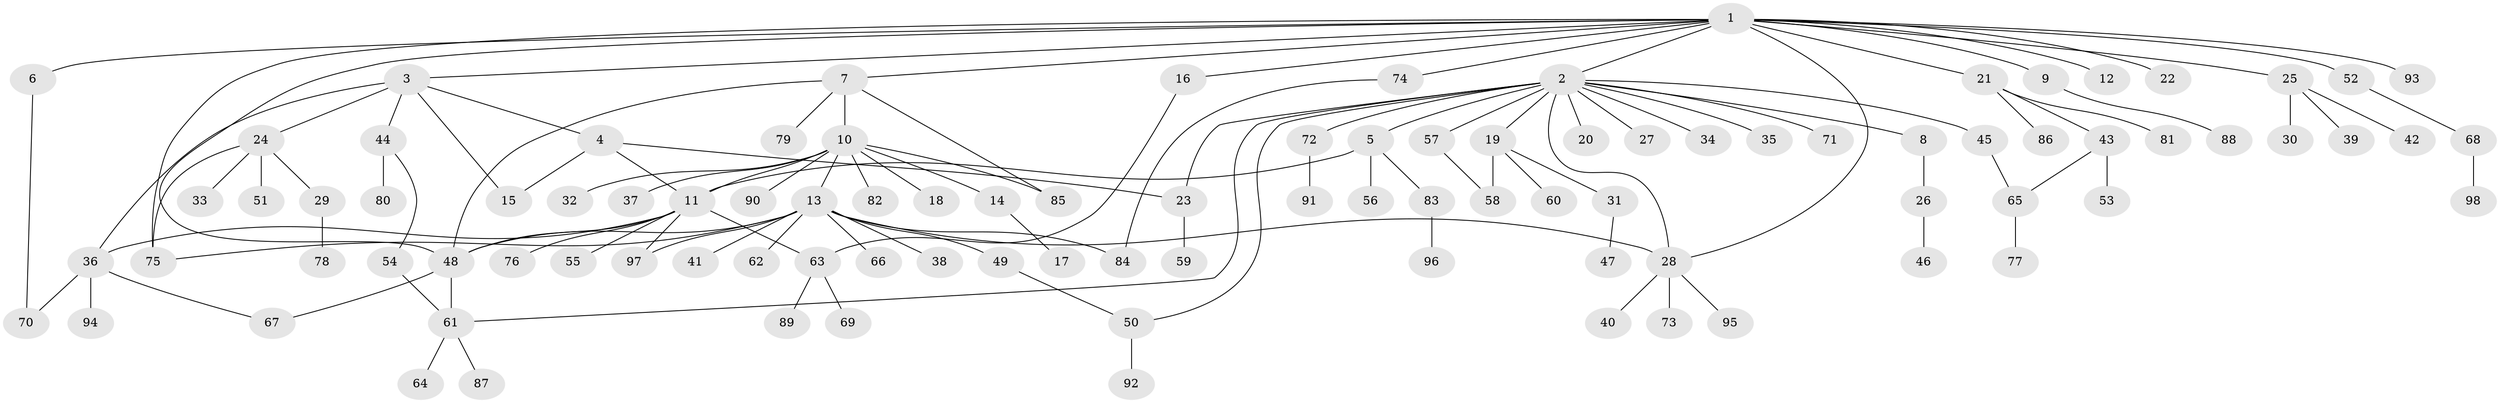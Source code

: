// Generated by graph-tools (version 1.1) at 2025/46/03/09/25 04:46:59]
// undirected, 98 vertices, 120 edges
graph export_dot {
graph [start="1"]
  node [color=gray90,style=filled];
  1;
  2;
  3;
  4;
  5;
  6;
  7;
  8;
  9;
  10;
  11;
  12;
  13;
  14;
  15;
  16;
  17;
  18;
  19;
  20;
  21;
  22;
  23;
  24;
  25;
  26;
  27;
  28;
  29;
  30;
  31;
  32;
  33;
  34;
  35;
  36;
  37;
  38;
  39;
  40;
  41;
  42;
  43;
  44;
  45;
  46;
  47;
  48;
  49;
  50;
  51;
  52;
  53;
  54;
  55;
  56;
  57;
  58;
  59;
  60;
  61;
  62;
  63;
  64;
  65;
  66;
  67;
  68;
  69;
  70;
  71;
  72;
  73;
  74;
  75;
  76;
  77;
  78;
  79;
  80;
  81;
  82;
  83;
  84;
  85;
  86;
  87;
  88;
  89;
  90;
  91;
  92;
  93;
  94;
  95;
  96;
  97;
  98;
  1 -- 2;
  1 -- 3;
  1 -- 6;
  1 -- 7;
  1 -- 9;
  1 -- 12;
  1 -- 16;
  1 -- 21;
  1 -- 22;
  1 -- 25;
  1 -- 28;
  1 -- 48;
  1 -- 52;
  1 -- 74;
  1 -- 75;
  1 -- 93;
  2 -- 5;
  2 -- 8;
  2 -- 19;
  2 -- 20;
  2 -- 23;
  2 -- 27;
  2 -- 28;
  2 -- 34;
  2 -- 35;
  2 -- 45;
  2 -- 50;
  2 -- 57;
  2 -- 61;
  2 -- 71;
  2 -- 72;
  3 -- 4;
  3 -- 15;
  3 -- 24;
  3 -- 36;
  3 -- 44;
  4 -- 11;
  4 -- 15;
  4 -- 23;
  5 -- 11;
  5 -- 56;
  5 -- 83;
  6 -- 70;
  7 -- 10;
  7 -- 48;
  7 -- 79;
  7 -- 85;
  8 -- 26;
  9 -- 88;
  10 -- 11;
  10 -- 13;
  10 -- 14;
  10 -- 18;
  10 -- 32;
  10 -- 37;
  10 -- 82;
  10 -- 85;
  10 -- 90;
  11 -- 36;
  11 -- 48;
  11 -- 55;
  11 -- 63;
  11 -- 76;
  11 -- 97;
  13 -- 28;
  13 -- 38;
  13 -- 41;
  13 -- 48;
  13 -- 49;
  13 -- 62;
  13 -- 66;
  13 -- 75;
  13 -- 84;
  13 -- 97;
  14 -- 17;
  16 -- 63;
  19 -- 31;
  19 -- 58;
  19 -- 60;
  21 -- 43;
  21 -- 81;
  21 -- 86;
  23 -- 59;
  24 -- 29;
  24 -- 33;
  24 -- 51;
  24 -- 75;
  25 -- 30;
  25 -- 39;
  25 -- 42;
  26 -- 46;
  28 -- 40;
  28 -- 73;
  28 -- 95;
  29 -- 78;
  31 -- 47;
  36 -- 67;
  36 -- 70;
  36 -- 94;
  43 -- 53;
  43 -- 65;
  44 -- 54;
  44 -- 80;
  45 -- 65;
  48 -- 61;
  48 -- 67;
  49 -- 50;
  50 -- 92;
  52 -- 68;
  54 -- 61;
  57 -- 58;
  61 -- 64;
  61 -- 87;
  63 -- 69;
  63 -- 89;
  65 -- 77;
  68 -- 98;
  72 -- 91;
  74 -- 84;
  83 -- 96;
}

